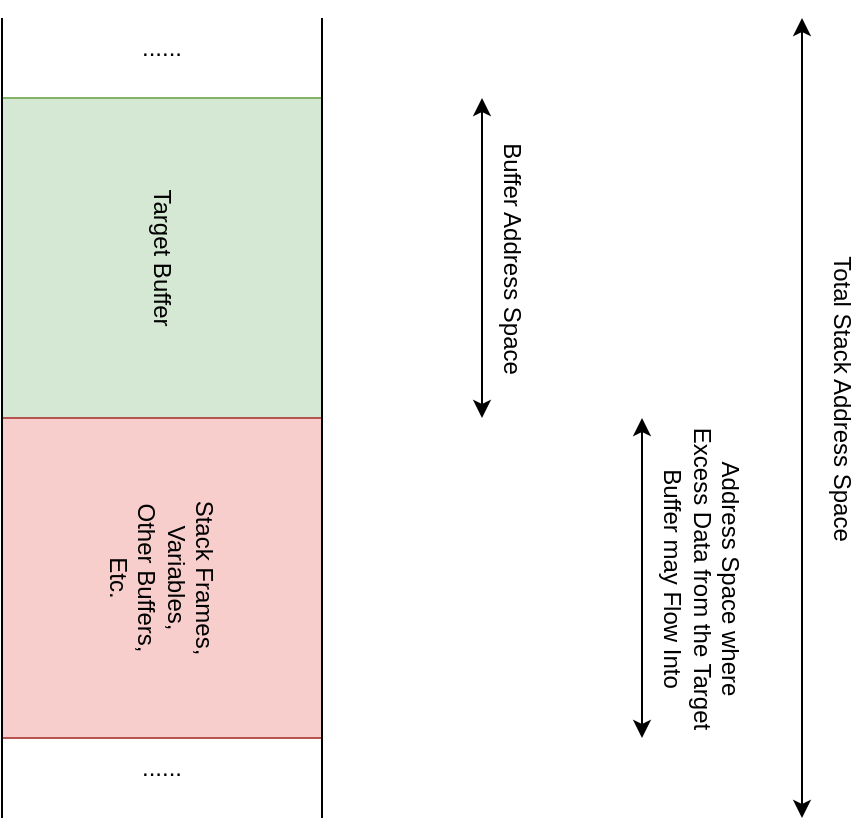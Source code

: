 <mxfile version="17.1.2" type="device"><diagram id="8sHH47A1rPUmYLG3nuwT" name="Page-1"><mxGraphModel dx="1006" dy="712" grid="1" gridSize="10" guides="1" tooltips="1" connect="1" arrows="1" fold="1" page="1" pageScale="1" pageWidth="850" pageHeight="1100" math="0" shadow="0"><root><mxCell id="0"/><mxCell id="1" parent="0"/><mxCell id="dHznLMX6q8bJnHNCnP19-2" value="" style="endArrow=classic;startArrow=classic;html=1;rounded=0;" edge="1" parent="1"><mxGeometry width="50" height="50" relative="1" as="geometry"><mxPoint x="280" y="240" as="sourcePoint"/><mxPoint x="280" y="80" as="targetPoint"/></mxGeometry></mxCell><mxCell id="dHznLMX6q8bJnHNCnP19-3" value="" style="endArrow=classic;startArrow=classic;html=1;rounded=0;" edge="1" parent="1"><mxGeometry width="50" height="50" relative="1" as="geometry"><mxPoint x="440" y="440" as="sourcePoint"/><mxPoint x="440" y="40" as="targetPoint"/></mxGeometry></mxCell><mxCell id="dHznLMX6q8bJnHNCnP19-5" value="Target Buffer" style="whiteSpace=wrap;html=1;aspect=fixed;fillColor=#d5e8d4;strokeColor=#82b366;rotation=90;" vertex="1" parent="1"><mxGeometry x="40" y="80" width="160" height="160" as="geometry"/></mxCell><mxCell id="dHznLMX6q8bJnHNCnP19-6" value="&lt;div&gt;Stack Frames,&lt;/div&gt;&lt;div&gt;Variables,&lt;/div&gt;&lt;div&gt;Other Buffers,&lt;/div&gt;&lt;div&gt;Etc.&lt;br&gt;&lt;/div&gt;" style="whiteSpace=wrap;html=1;aspect=fixed;fillColor=#f8cecc;strokeColor=#b85450;rotation=90;" vertex="1" parent="1"><mxGeometry x="40" y="240" width="160" height="160" as="geometry"/></mxCell><mxCell id="dHznLMX6q8bJnHNCnP19-7" value="" style="endArrow=classic;startArrow=classic;html=1;rounded=0;" edge="1" parent="1"><mxGeometry width="50" height="50" relative="1" as="geometry"><mxPoint x="360" y="400" as="sourcePoint"/><mxPoint x="360" y="240" as="targetPoint"/></mxGeometry></mxCell><mxCell id="dHznLMX6q8bJnHNCnP19-8" value="&lt;div&gt;Buffer Address Space&lt;/div&gt;" style="text;html=1;align=center;verticalAlign=middle;resizable=0;points=[];autosize=1;strokeColor=none;fillColor=none;rotation=90;" vertex="1" parent="1"><mxGeometry x="230" y="150" width="130" height="20" as="geometry"/></mxCell><mxCell id="dHznLMX6q8bJnHNCnP19-10" value="&lt;div&gt;Address Space where&lt;/div&gt;&lt;div&gt;Excess Data from the Target&lt;/div&gt;&lt;div&gt;Buffer may Flow Into&lt;br&gt;&lt;/div&gt;" style="text;html=1;align=center;verticalAlign=middle;resizable=0;points=[];autosize=1;strokeColor=none;fillColor=none;rotation=90;" vertex="1" parent="1"><mxGeometry x="305" y="295" width="170" height="50" as="geometry"/></mxCell><mxCell id="dHznLMX6q8bJnHNCnP19-11" value="" style="endArrow=none;html=1;rounded=0;" edge="1" parent="1"><mxGeometry width="50" height="50" relative="1" as="geometry"><mxPoint x="40" y="440" as="sourcePoint"/><mxPoint x="40" y="40" as="targetPoint"/></mxGeometry></mxCell><mxCell id="dHznLMX6q8bJnHNCnP19-12" value="" style="endArrow=none;html=1;rounded=0;" edge="1" parent="1"><mxGeometry width="50" height="50" relative="1" as="geometry"><mxPoint x="200" y="40" as="sourcePoint"/><mxPoint x="200" y="440" as="targetPoint"/></mxGeometry></mxCell><mxCell id="dHznLMX6q8bJnHNCnP19-14" value="&lt;div&gt;......&lt;/div&gt;" style="text;html=1;strokeColor=none;fillColor=none;align=center;verticalAlign=middle;whiteSpace=wrap;rounded=0;" vertex="1" parent="1"><mxGeometry x="90" y="40" width="60" height="30" as="geometry"/></mxCell><mxCell id="dHznLMX6q8bJnHNCnP19-15" value="&lt;div&gt;......&lt;/div&gt;" style="text;html=1;strokeColor=none;fillColor=none;align=center;verticalAlign=middle;whiteSpace=wrap;rounded=0;" vertex="1" parent="1"><mxGeometry x="90" y="400" width="60" height="30" as="geometry"/></mxCell><mxCell id="dHznLMX6q8bJnHNCnP19-18" value="&lt;div&gt;Total Stack Address Space&lt;/div&gt;" style="text;html=1;align=center;verticalAlign=middle;resizable=0;points=[];autosize=1;strokeColor=none;fillColor=none;rotation=90;" vertex="1" parent="1"><mxGeometry x="380" y="220" width="160" height="20" as="geometry"/></mxCell></root></mxGraphModel></diagram></mxfile>